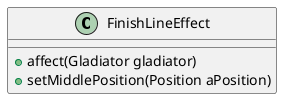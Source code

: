 @startuml

class FinishLineEffect {
    +affect(Gladiator gladiator)
    +setMiddlePosition(Position aPosition)
}

@enduml